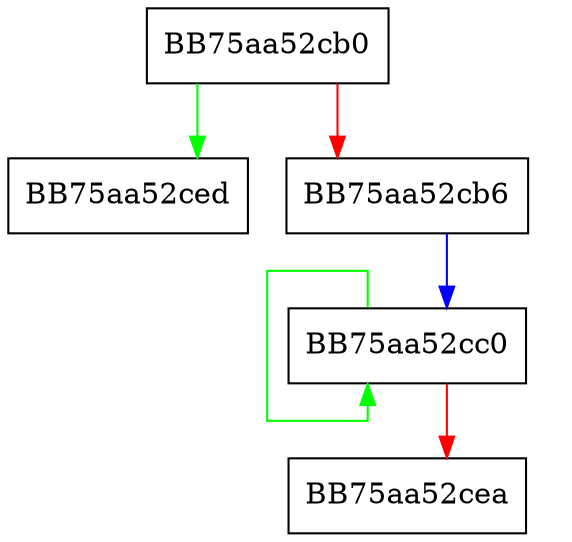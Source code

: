 digraph InitializeContext {
  node [shape="box"];
  graph [splines=ortho];
  BB75aa52cb0 -> BB75aa52ced [color="green"];
  BB75aa52cb0 -> BB75aa52cb6 [color="red"];
  BB75aa52cb6 -> BB75aa52cc0 [color="blue"];
  BB75aa52cc0 -> BB75aa52cc0 [color="green"];
  BB75aa52cc0 -> BB75aa52cea [color="red"];
}